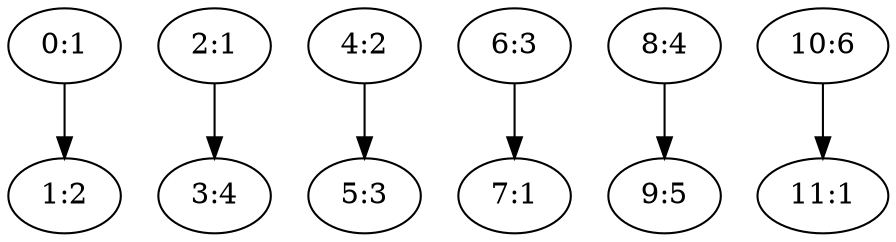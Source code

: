 digraph {
"0:1" -> "1:2";
"1:2";
"2:1" -> "3:4";
"3:4";
"4:2" -> "5:3";
"5:3";
"6:3" -> "7:1";
"7:1";
"8:4" -> "9:5";
"9:5";
"10:6" -> "11:1";
"11:1";
}
